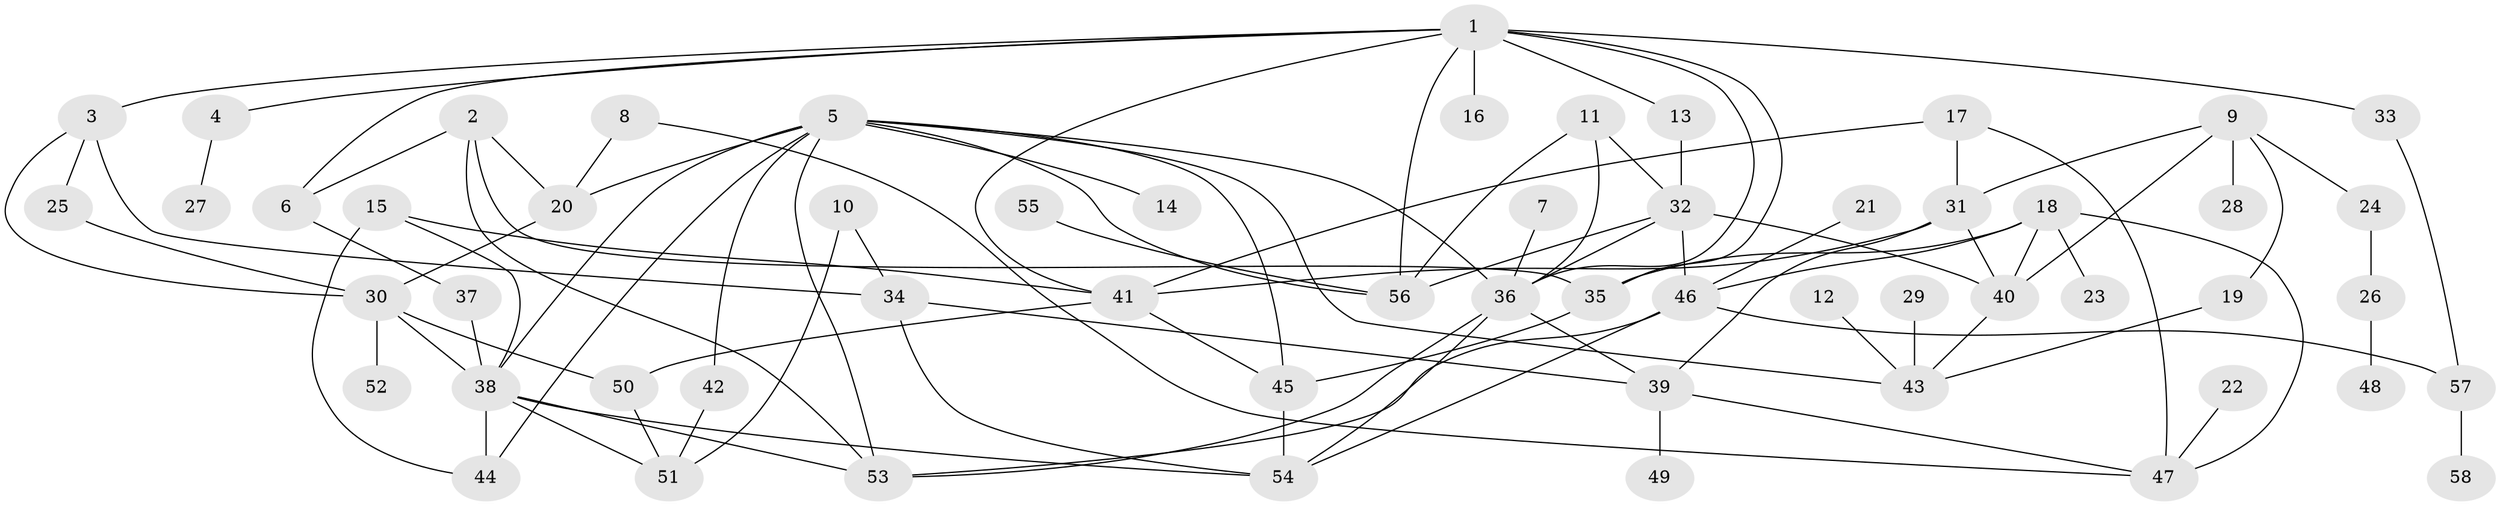 // original degree distribution, {8: 0.017241379310344827, 4: 0.12931034482758622, 7: 0.008620689655172414, 6: 0.04310344827586207, 3: 0.2413793103448276, 5: 0.05172413793103448, 2: 0.2413793103448276, 1: 0.2672413793103448}
// Generated by graph-tools (version 1.1) at 2025/25/03/09/25 03:25:26]
// undirected, 58 vertices, 98 edges
graph export_dot {
graph [start="1"]
  node [color=gray90,style=filled];
  1;
  2;
  3;
  4;
  5;
  6;
  7;
  8;
  9;
  10;
  11;
  12;
  13;
  14;
  15;
  16;
  17;
  18;
  19;
  20;
  21;
  22;
  23;
  24;
  25;
  26;
  27;
  28;
  29;
  30;
  31;
  32;
  33;
  34;
  35;
  36;
  37;
  38;
  39;
  40;
  41;
  42;
  43;
  44;
  45;
  46;
  47;
  48;
  49;
  50;
  51;
  52;
  53;
  54;
  55;
  56;
  57;
  58;
  1 -- 3 [weight=1.0];
  1 -- 4 [weight=1.0];
  1 -- 6 [weight=1.0];
  1 -- 13 [weight=1.0];
  1 -- 16 [weight=1.0];
  1 -- 33 [weight=1.0];
  1 -- 35 [weight=2.0];
  1 -- 36 [weight=1.0];
  1 -- 41 [weight=1.0];
  1 -- 56 [weight=1.0];
  2 -- 6 [weight=1.0];
  2 -- 20 [weight=1.0];
  2 -- 35 [weight=1.0];
  2 -- 53 [weight=1.0];
  3 -- 25 [weight=1.0];
  3 -- 30 [weight=1.0];
  3 -- 34 [weight=1.0];
  4 -- 27 [weight=1.0];
  5 -- 14 [weight=1.0];
  5 -- 20 [weight=1.0];
  5 -- 36 [weight=1.0];
  5 -- 38 [weight=1.0];
  5 -- 42 [weight=1.0];
  5 -- 43 [weight=1.0];
  5 -- 44 [weight=1.0];
  5 -- 45 [weight=1.0];
  5 -- 53 [weight=1.0];
  5 -- 56 [weight=1.0];
  6 -- 37 [weight=1.0];
  7 -- 36 [weight=1.0];
  8 -- 20 [weight=1.0];
  8 -- 47 [weight=1.0];
  9 -- 19 [weight=1.0];
  9 -- 24 [weight=1.0];
  9 -- 28 [weight=1.0];
  9 -- 31 [weight=1.0];
  9 -- 40 [weight=1.0];
  10 -- 34 [weight=1.0];
  10 -- 51 [weight=1.0];
  11 -- 32 [weight=1.0];
  11 -- 36 [weight=1.0];
  11 -- 56 [weight=1.0];
  12 -- 43 [weight=1.0];
  13 -- 32 [weight=1.0];
  15 -- 38 [weight=1.0];
  15 -- 41 [weight=1.0];
  15 -- 44 [weight=1.0];
  17 -- 31 [weight=1.0];
  17 -- 41 [weight=1.0];
  17 -- 47 [weight=1.0];
  18 -- 23 [weight=1.0];
  18 -- 35 [weight=1.0];
  18 -- 40 [weight=1.0];
  18 -- 46 [weight=1.0];
  18 -- 47 [weight=1.0];
  19 -- 43 [weight=1.0];
  20 -- 30 [weight=1.0];
  21 -- 46 [weight=1.0];
  22 -- 47 [weight=1.0];
  24 -- 26 [weight=1.0];
  25 -- 30 [weight=1.0];
  26 -- 48 [weight=1.0];
  29 -- 43 [weight=1.0];
  30 -- 38 [weight=1.0];
  30 -- 50 [weight=1.0];
  30 -- 52 [weight=1.0];
  31 -- 39 [weight=1.0];
  31 -- 40 [weight=1.0];
  31 -- 41 [weight=1.0];
  32 -- 36 [weight=1.0];
  32 -- 40 [weight=1.0];
  32 -- 46 [weight=1.0];
  32 -- 56 [weight=1.0];
  33 -- 57 [weight=1.0];
  34 -- 39 [weight=1.0];
  34 -- 54 [weight=1.0];
  35 -- 45 [weight=1.0];
  36 -- 39 [weight=1.0];
  36 -- 53 [weight=1.0];
  36 -- 54 [weight=1.0];
  37 -- 38 [weight=1.0];
  38 -- 44 [weight=1.0];
  38 -- 51 [weight=1.0];
  38 -- 53 [weight=1.0];
  38 -- 54 [weight=1.0];
  39 -- 47 [weight=1.0];
  39 -- 49 [weight=1.0];
  40 -- 43 [weight=1.0];
  41 -- 45 [weight=1.0];
  41 -- 50 [weight=1.0];
  42 -- 51 [weight=1.0];
  45 -- 54 [weight=1.0];
  46 -- 53 [weight=1.0];
  46 -- 54 [weight=1.0];
  46 -- 57 [weight=1.0];
  50 -- 51 [weight=1.0];
  55 -- 56 [weight=1.0];
  57 -- 58 [weight=1.0];
}
